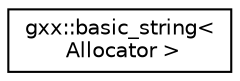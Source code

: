 digraph "Graphical Class Hierarchy"
{
  edge [fontname="Helvetica",fontsize="10",labelfontname="Helvetica",labelfontsize="10"];
  node [fontname="Helvetica",fontsize="10",shape=record];
  rankdir="LR";
  Node1 [label="gxx::basic_string\<\l Allocator \>",height=0.2,width=0.4,color="black", fillcolor="white", style="filled",URL="$classgxx_1_1basic__string.html"];
}
